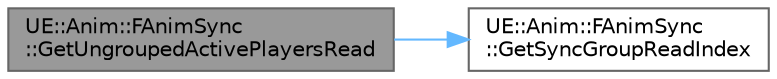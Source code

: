 digraph "UE::Anim::FAnimSync::GetUngroupedActivePlayersRead"
{
 // INTERACTIVE_SVG=YES
 // LATEX_PDF_SIZE
  bgcolor="transparent";
  edge [fontname=Helvetica,fontsize=10,labelfontname=Helvetica,labelfontsize=10];
  node [fontname=Helvetica,fontsize=10,shape=box,height=0.2,width=0.4];
  rankdir="LR";
  Node1 [id="Node000001",label="UE::Anim::FAnimSync\l::GetUngroupedActivePlayersRead",height=0.2,width=0.4,color="gray40", fillcolor="grey60", style="filled", fontcolor="black",tooltip="Get the ungrouped active player we are currently reading from."];
  Node1 -> Node2 [id="edge1_Node000001_Node000002",color="steelblue1",style="solid",tooltip=" "];
  Node2 [id="Node000002",label="UE::Anim::FAnimSync\l::GetSyncGroupReadIndex",height=0.2,width=0.4,color="grey40", fillcolor="white", style="filled",URL="$db/d9b/structUE_1_1Anim_1_1FAnimSync.html#abd19be7b1f3a64c3e0762ea66cfa9566",tooltip=" "];
}
